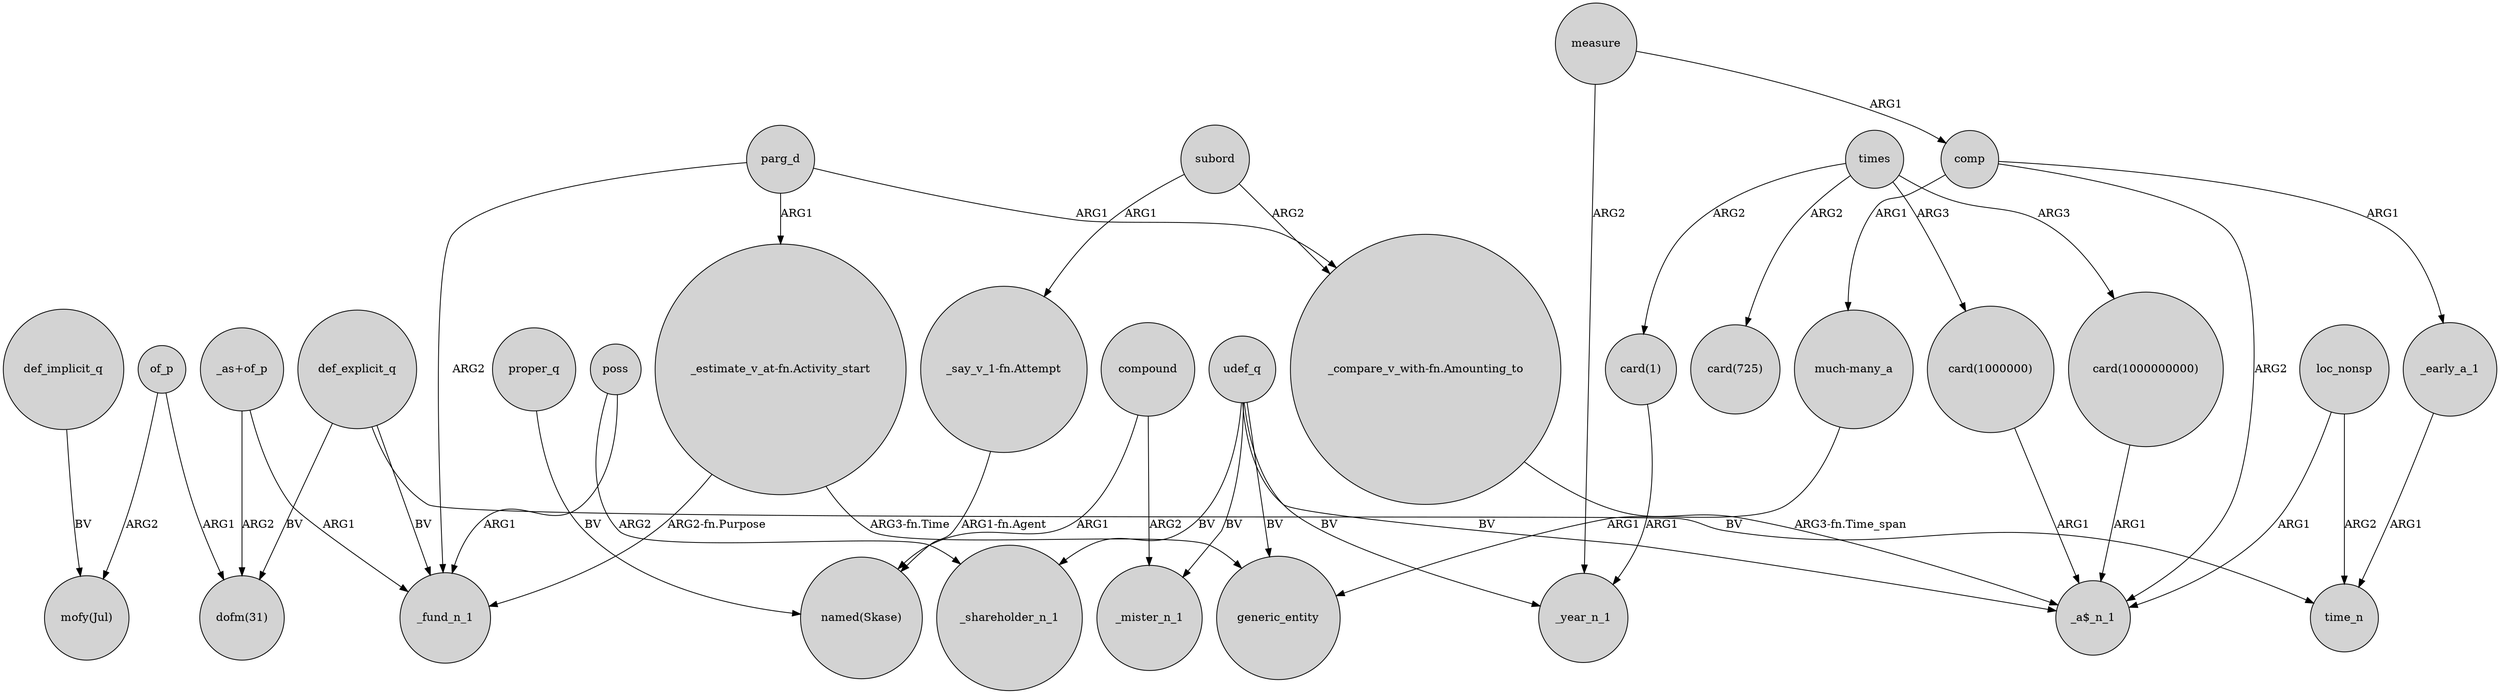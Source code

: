 digraph {
	node [shape=circle style=filled]
	_early_a_1 -> time_n [label=ARG1]
	def_explicit_q -> _fund_n_1 [label=BV]
	compound -> _mister_n_1 [label=ARG2]
	udef_q -> _shareholder_n_1 [label=BV]
	proper_q -> "named(Skase)" [label=BV]
	"_as+of_p" -> _fund_n_1 [label=ARG1]
	poss -> _shareholder_n_1 [label=ARG2]
	"card(1)" -> _year_n_1 [label=ARG1]
	poss -> _fund_n_1 [label=ARG1]
	times -> "card(1000000)" [label=ARG3]
	times -> "card(1)" [label=ARG2]
	def_implicit_q -> "mofy(Jul)" [label=BV]
	subord -> "_say_v_1-fn.Attempt" [label=ARG1]
	comp -> _early_a_1 [label=ARG1]
	of_p -> "dofm(31)" [label=ARG1]
	udef_q -> _mister_n_1 [label=BV]
	times -> "card(1000000000)" [label=ARG3]
	udef_q -> generic_entity [label=BV]
	"_compare_v_with-fn.Amounting_to" -> "_a$_n_1" [label="ARG3-fn.Time_span"]
	"_estimate_v_at-fn.Activity_start" -> generic_entity [label="ARG3-fn.Time"]
	measure -> _year_n_1 [label=ARG2]
	comp -> "much-many_a" [label=ARG1]
	parg_d -> _fund_n_1 [label=ARG2]
	"much-many_a" -> generic_entity [label=ARG1]
	comp -> "_a$_n_1" [label=ARG2]
	"card(1000000)" -> "_a$_n_1" [label=ARG1]
	loc_nonsp -> "_a$_n_1" [label=ARG1]
	def_explicit_q -> "dofm(31)" [label=BV]
	of_p -> "mofy(Jul)" [label=ARG2]
	measure -> comp [label=ARG1]
	compound -> "named(Skase)" [label=ARG1]
	def_explicit_q -> time_n [label=BV]
	udef_q -> _year_n_1 [label=BV]
	loc_nonsp -> time_n [label=ARG2]
	subord -> "_compare_v_with-fn.Amounting_to" [label=ARG2]
	"_as+of_p" -> "dofm(31)" [label=ARG2]
	"_say_v_1-fn.Attempt" -> "named(Skase)" [label="ARG1-fn.Agent"]
	parg_d -> "_compare_v_with-fn.Amounting_to" [label=ARG1]
	parg_d -> "_estimate_v_at-fn.Activity_start" [label=ARG1]
	times -> "card(725)" [label=ARG2]
	"card(1000000000)" -> "_a$_n_1" [label=ARG1]
	udef_q -> "_a$_n_1" [label=BV]
	"_estimate_v_at-fn.Activity_start" -> _fund_n_1 [label="ARG2-fn.Purpose"]
}
